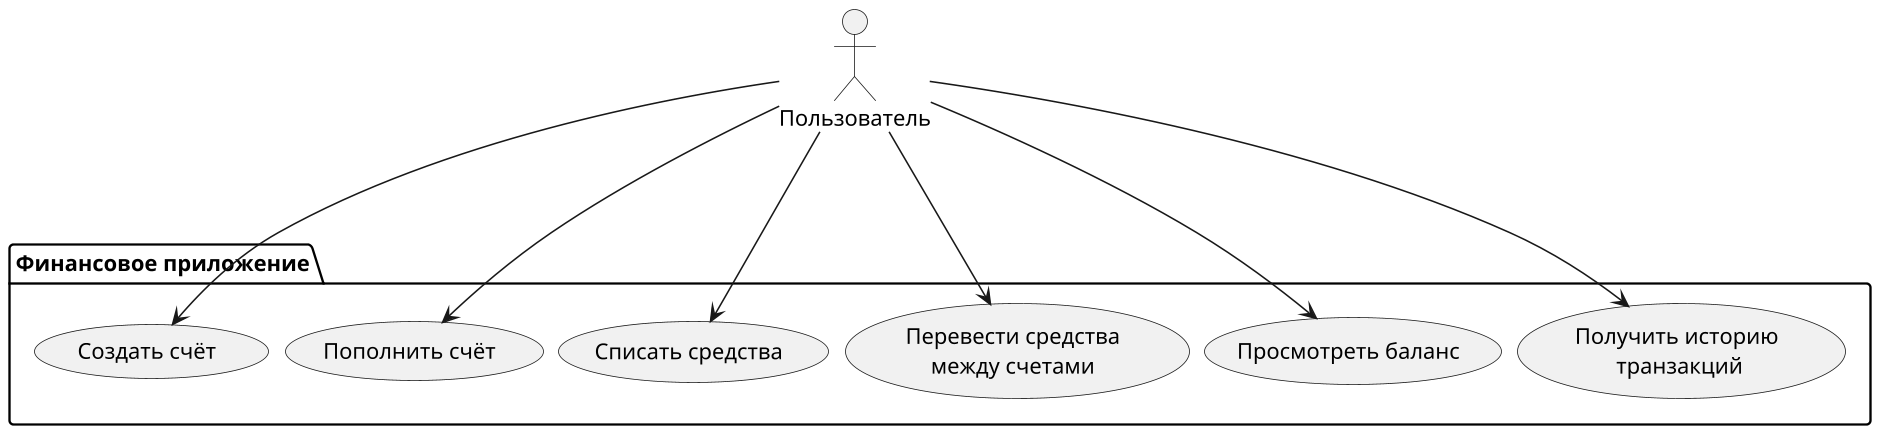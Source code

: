 @startuml UseCase

skinparam dpi 150
skinparam nodesep 10
skinparam ranksep 110

actor Пользователь as User

package "Финансовое приложение" {
  usecase "Получить историю\n транзакций" as UC_GetHistory
  usecase "Просмотреть баланс" as UC_GetBalance
  usecase "Перевести средства\nмежду счетами" as UC_Transfer
  usecase "Списать средства" as UC_Withdraw
  usecase "Пополнить счёт" as UC_Deposit
  usecase "Создать счёт" as UC_Create
}

User --> UC_Create
User --> UC_Deposit
User --> UC_Withdraw
User --> UC_Transfer
User --> UC_GetBalance
User --> UC_GetHistory
@enduml
